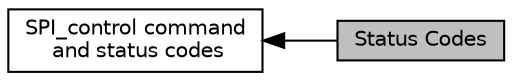 digraph "Status Codes"
{
  edge [fontname="Helvetica",fontsize="10",labelfontname="Helvetica",labelfontsize="10"];
  node [fontname="Helvetica",fontsize="10",shape=record];
  rankdir=LR;
  Node0 [label="Status Codes",height=0.2,width=0.4,color="black", fillcolor="grey75", style="filled", fontcolor="black"];
  Node1 [label="SPI_control command\l and status codes",height=0.2,width=0.4,color="black", fillcolor="white", style="filled",URL="$group___s_p_i___c_o_n_t_r_o_l.html"];
  Node1->Node0 [shape=plaintext, dir="back", style="solid"];
}
